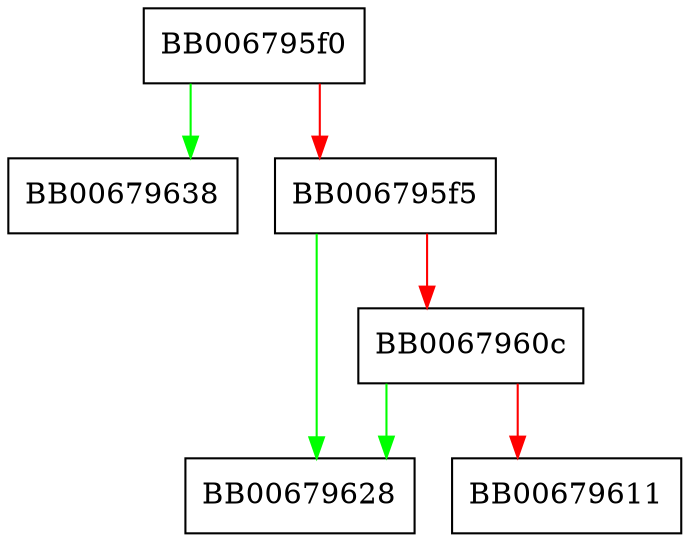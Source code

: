 digraph X509v3_get_ext {
  node [shape="box"];
  graph [splines=ortho];
  BB006795f0 -> BB00679638 [color="green"];
  BB006795f0 -> BB006795f5 [color="red"];
  BB006795f5 -> BB00679628 [color="green"];
  BB006795f5 -> BB0067960c [color="red"];
  BB0067960c -> BB00679628 [color="green"];
  BB0067960c -> BB00679611 [color="red"];
}